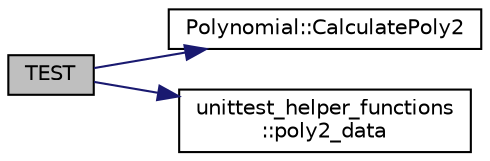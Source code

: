 digraph "TEST"
{
  edge [fontname="Helvetica",fontsize="10",labelfontname="Helvetica",labelfontsize="10"];
  node [fontname="Helvetica",fontsize="10",shape=record];
  rankdir="LR";
  Node1 [label="TEST",height=0.2,width=0.4,color="black", fillcolor="grey75", style="filled", fontcolor="black"];
  Node1 -> Node2 [color="midnightblue",fontsize="10",style="solid",fontname="Helvetica"];
  Node2 [label="Polynomial::CalculatePoly2",height=0.2,width=0.4,color="black", fillcolor="white", style="filled",URL="$d9/d5c/namespace_polynomial.html#aaa1c6ae2132f082b9b9d113c0d6f60c8"];
  Node1 -> Node3 [color="midnightblue",fontsize="10",style="solid",fontname="Helvetica"];
  Node3 [label="unittest_helper_functions\l::poly2_data",height=0.2,width=0.4,color="black", fillcolor="white", style="filled",URL="$d4/d4a/namespaceunittest__helper__functions.html#a88650c4e062027c5287648ef0088a809"];
}
